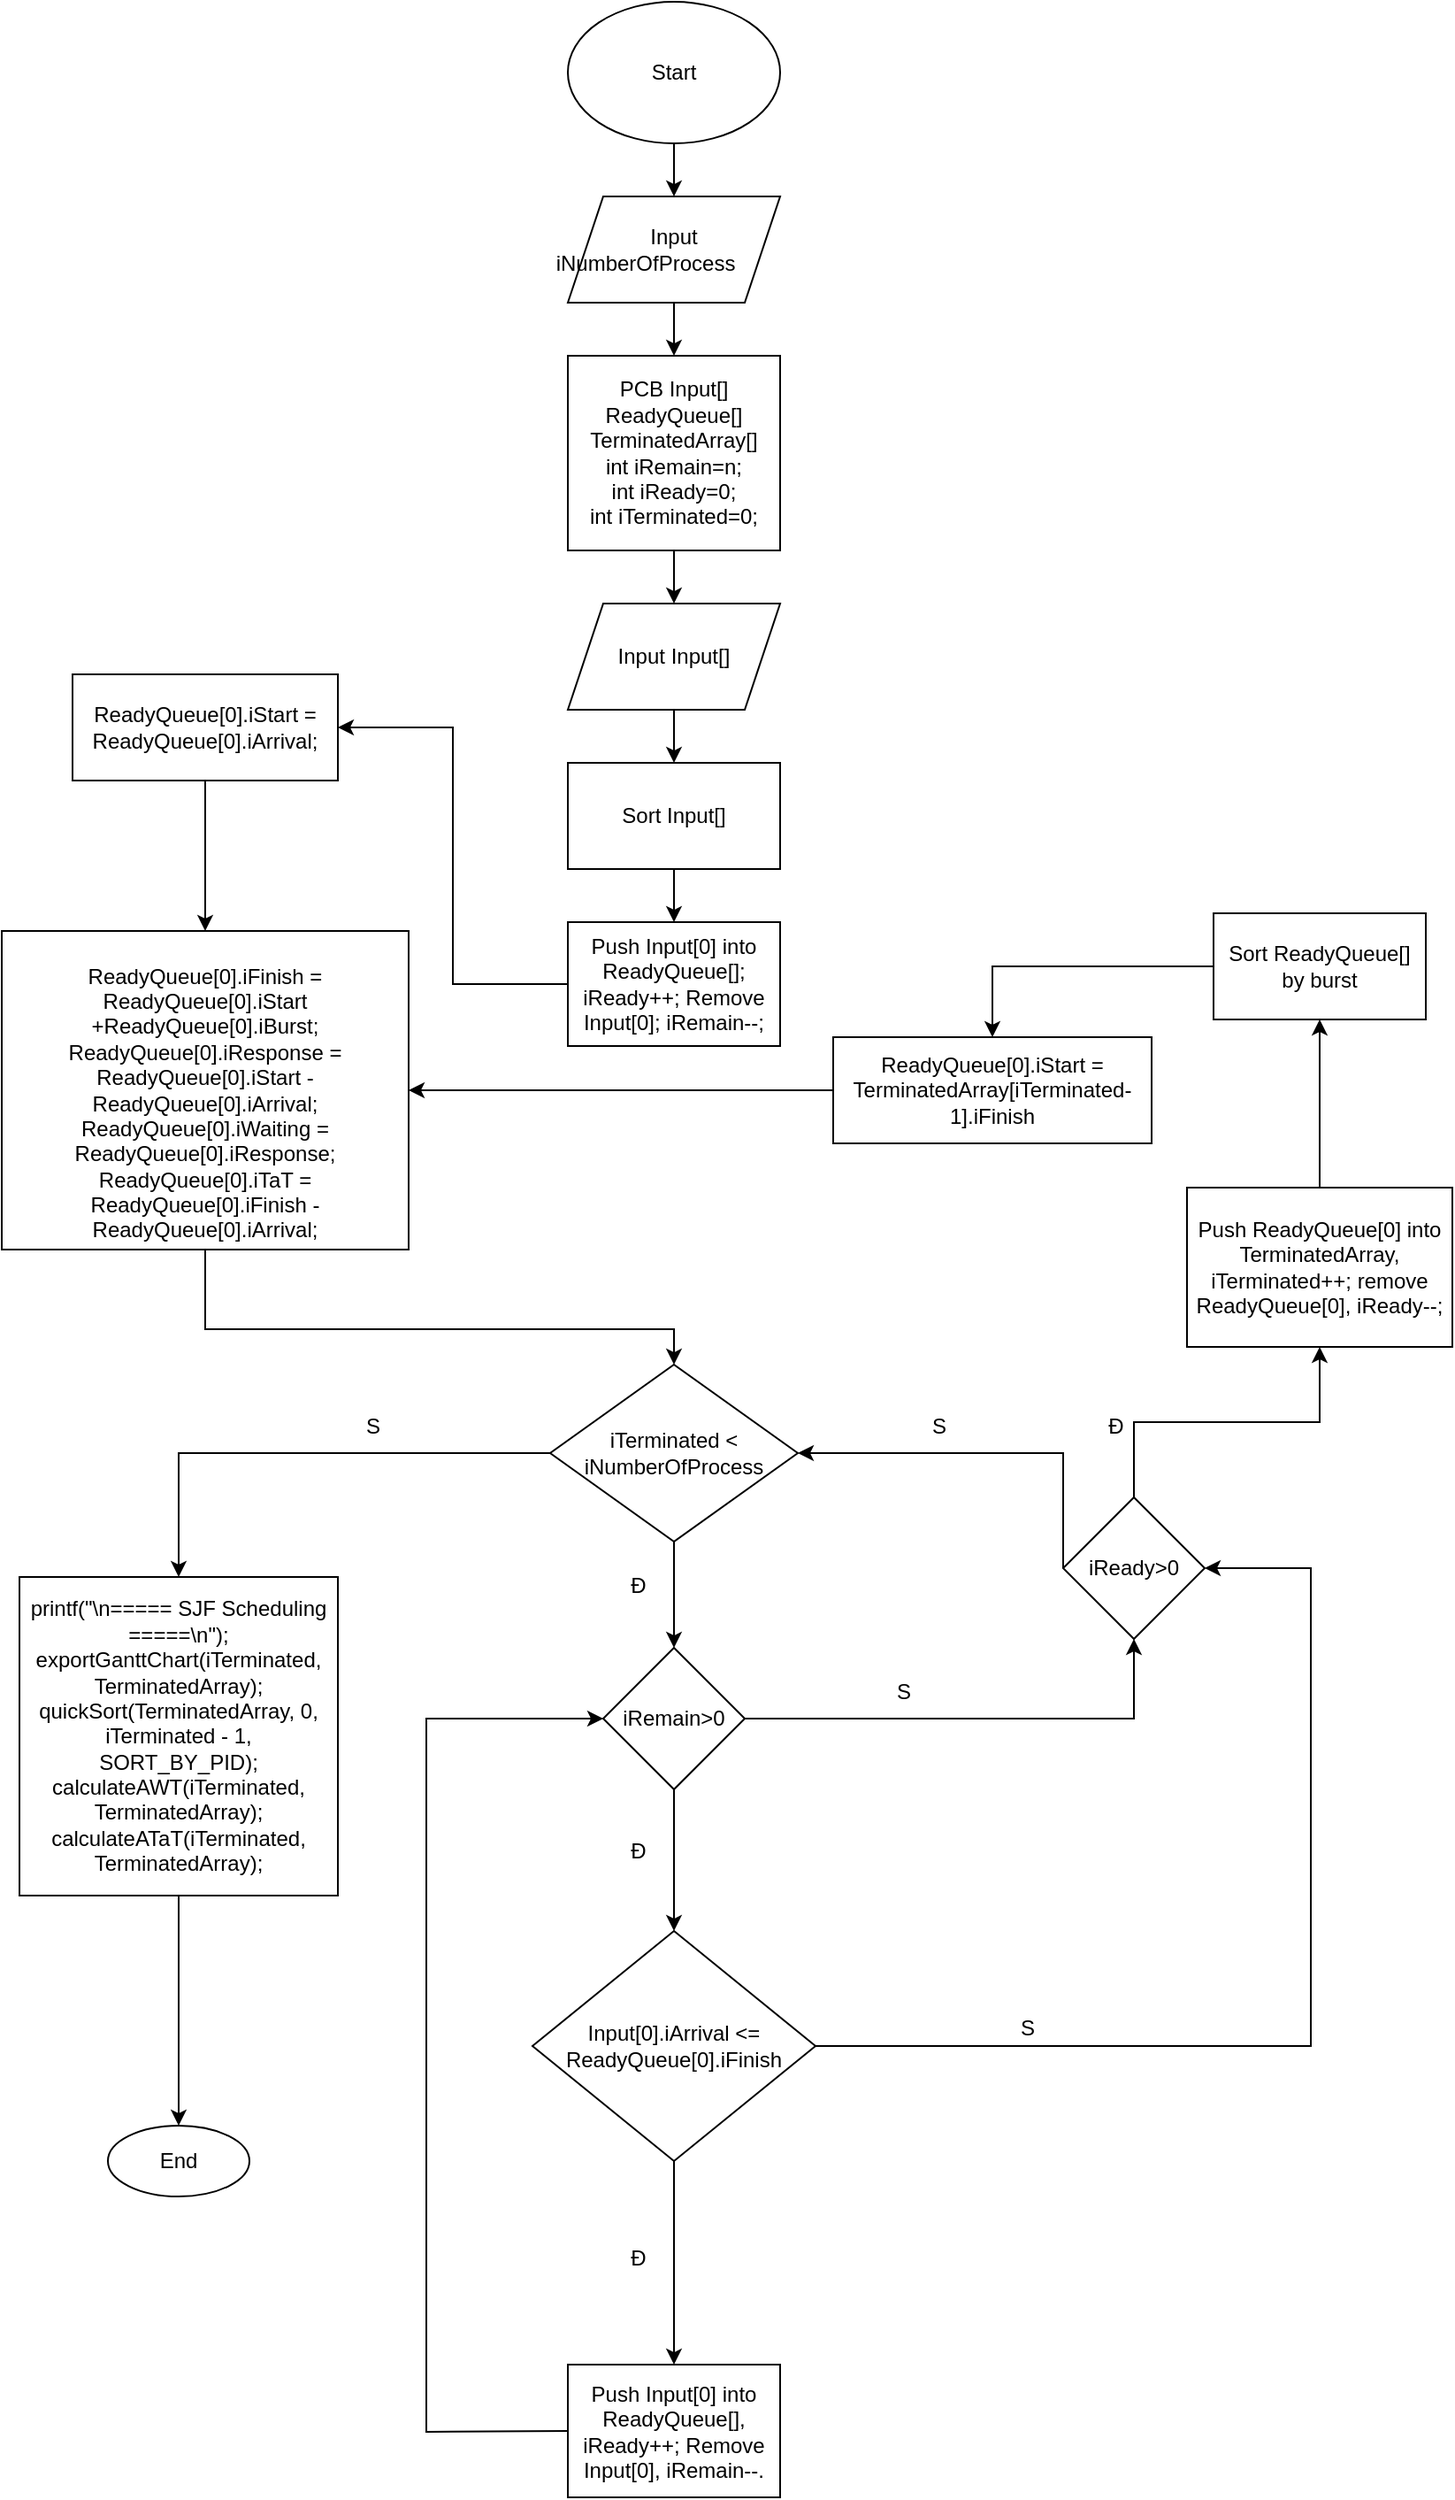 <mxfile version="22.1.2" type="device">
  <diagram name="Page-1" id="jDLiE_NmxeGiL-8MeS3a">
    <mxGraphModel dx="918" dy="604" grid="1" gridSize="10" guides="1" tooltips="1" connect="1" arrows="1" fold="1" page="1" pageScale="1" pageWidth="850" pageHeight="1100" math="0" shadow="0">
      <root>
        <mxCell id="0" />
        <mxCell id="1" parent="0" />
        <mxCell id="z6ok7MQdm74nRPPBf7Uy-3" value="" style="edgeStyle=orthogonalEdgeStyle;rounded=0;orthogonalLoop=1;jettySize=auto;html=1;" parent="1" source="z6ok7MQdm74nRPPBf7Uy-1" target="z6ok7MQdm74nRPPBf7Uy-2" edge="1">
          <mxGeometry relative="1" as="geometry" />
        </mxCell>
        <mxCell id="z6ok7MQdm74nRPPBf7Uy-1" value="Start" style="ellipse;whiteSpace=wrap;html=1;" parent="1" vertex="1">
          <mxGeometry x="340" y="10" width="120" height="80" as="geometry" />
        </mxCell>
        <mxCell id="z6ok7MQdm74nRPPBf7Uy-5" value="" style="edgeStyle=orthogonalEdgeStyle;rounded=0;orthogonalLoop=1;jettySize=auto;html=1;" parent="1" source="z6ok7MQdm74nRPPBf7Uy-2" target="z6ok7MQdm74nRPPBf7Uy-4" edge="1">
          <mxGeometry relative="1" as="geometry" />
        </mxCell>
        <mxCell id="z6ok7MQdm74nRPPBf7Uy-2" value="Input iNumberOfProcess&lt;span style=&quot;white-space: pre;&quot;&gt;&#x9;&lt;/span&gt;&lt;span style=&quot;white-space: pre;&quot;&gt;&#x9;&lt;/span&gt;" style="shape=parallelogram;perimeter=parallelogramPerimeter;whiteSpace=wrap;html=1;fixedSize=1;" parent="1" vertex="1">
          <mxGeometry x="340" y="120" width="120" height="60" as="geometry" />
        </mxCell>
        <mxCell id="z6ok7MQdm74nRPPBf7Uy-7" value="" style="edgeStyle=orthogonalEdgeStyle;rounded=0;orthogonalLoop=1;jettySize=auto;html=1;" parent="1" source="z6ok7MQdm74nRPPBf7Uy-4" target="z6ok7MQdm74nRPPBf7Uy-6" edge="1">
          <mxGeometry relative="1" as="geometry" />
        </mxCell>
        <mxCell id="z6ok7MQdm74nRPPBf7Uy-4" value="PCB Input[]&lt;br&gt;ReadyQueue[]&lt;br&gt;TerminatedArray[]&lt;br&gt;int iRemain=n;&lt;br&gt;int iReady=0;&lt;br&gt;int iTerminated=0;" style="whiteSpace=wrap;html=1;" parent="1" vertex="1">
          <mxGeometry x="340" y="210" width="120" height="110" as="geometry" />
        </mxCell>
        <mxCell id="z6ok7MQdm74nRPPBf7Uy-9" value="" style="edgeStyle=orthogonalEdgeStyle;rounded=0;orthogonalLoop=1;jettySize=auto;html=1;" parent="1" source="z6ok7MQdm74nRPPBf7Uy-6" target="z6ok7MQdm74nRPPBf7Uy-8" edge="1">
          <mxGeometry relative="1" as="geometry" />
        </mxCell>
        <mxCell id="z6ok7MQdm74nRPPBf7Uy-6" value="Input Input[]" style="shape=parallelogram;perimeter=parallelogramPerimeter;whiteSpace=wrap;html=1;fixedSize=1;" parent="1" vertex="1">
          <mxGeometry x="340" y="350" width="120" height="60" as="geometry" />
        </mxCell>
        <mxCell id="z6ok7MQdm74nRPPBf7Uy-11" value="" style="edgeStyle=orthogonalEdgeStyle;rounded=0;orthogonalLoop=1;jettySize=auto;html=1;" parent="1" source="z6ok7MQdm74nRPPBf7Uy-8" target="z6ok7MQdm74nRPPBf7Uy-10" edge="1">
          <mxGeometry relative="1" as="geometry" />
        </mxCell>
        <mxCell id="z6ok7MQdm74nRPPBf7Uy-8" value="Sort Input[]" style="whiteSpace=wrap;html=1;" parent="1" vertex="1">
          <mxGeometry x="340" y="440" width="120" height="60" as="geometry" />
        </mxCell>
        <mxCell id="z6ok7MQdm74nRPPBf7Uy-30" value="" style="edgeStyle=orthogonalEdgeStyle;rounded=0;orthogonalLoop=1;jettySize=auto;html=1;entryX=1;entryY=0.5;entryDx=0;entryDy=0;" parent="1" source="z6ok7MQdm74nRPPBf7Uy-10" target="JK1EgqcF9gkxnlWHgztH-6" edge="1">
          <mxGeometry relative="1" as="geometry" />
        </mxCell>
        <mxCell id="z6ok7MQdm74nRPPBf7Uy-10" value="Push Input[0] into ReadyQueue[]; iReady++; Remove Input[0]; iRemain--;" style="whiteSpace=wrap;html=1;" parent="1" vertex="1">
          <mxGeometry x="340" y="530" width="120" height="70" as="geometry" />
        </mxCell>
        <mxCell id="z6ok7MQdm74nRPPBf7Uy-15" value="" style="edgeStyle=orthogonalEdgeStyle;rounded=0;orthogonalLoop=1;jettySize=auto;html=1;" parent="1" source="z6ok7MQdm74nRPPBf7Uy-12" target="z6ok7MQdm74nRPPBf7Uy-14" edge="1">
          <mxGeometry relative="1" as="geometry" />
        </mxCell>
        <mxCell id="z6ok7MQdm74nRPPBf7Uy-38" value="" style="edgeStyle=orthogonalEdgeStyle;rounded=0;orthogonalLoop=1;jettySize=auto;html=1;" parent="1" source="z6ok7MQdm74nRPPBf7Uy-12" target="z6ok7MQdm74nRPPBf7Uy-37" edge="1">
          <mxGeometry relative="1" as="geometry" />
        </mxCell>
        <mxCell id="z6ok7MQdm74nRPPBf7Uy-12" value="iTerminated &amp;lt; iNumberOfProcess" style="rhombus;whiteSpace=wrap;html=1;" parent="1" vertex="1">
          <mxGeometry x="330" y="780" width="140" height="100" as="geometry" />
        </mxCell>
        <mxCell id="z6ok7MQdm74nRPPBf7Uy-18" value="" style="edgeStyle=orthogonalEdgeStyle;rounded=0;orthogonalLoop=1;jettySize=auto;html=1;" parent="1" source="z6ok7MQdm74nRPPBf7Uy-14" target="z6ok7MQdm74nRPPBf7Uy-17" edge="1">
          <mxGeometry relative="1" as="geometry" />
        </mxCell>
        <mxCell id="z6ok7MQdm74nRPPBf7Uy-25" value="" style="edgeStyle=orthogonalEdgeStyle;rounded=0;orthogonalLoop=1;jettySize=auto;html=1;" parent="1" source="z6ok7MQdm74nRPPBf7Uy-14" target="z6ok7MQdm74nRPPBf7Uy-24" edge="1">
          <mxGeometry relative="1" as="geometry" />
        </mxCell>
        <mxCell id="z6ok7MQdm74nRPPBf7Uy-14" value="iRemain&amp;gt;0" style="rhombus;whiteSpace=wrap;html=1;" parent="1" vertex="1">
          <mxGeometry x="360" y="940" width="80" height="80" as="geometry" />
        </mxCell>
        <mxCell id="z6ok7MQdm74nRPPBf7Uy-16" value="Đ" style="text;html=1;strokeColor=none;fillColor=none;align=center;verticalAlign=middle;whiteSpace=wrap;rounded=0;" parent="1" vertex="1">
          <mxGeometry x="350" y="890" width="60" height="30" as="geometry" />
        </mxCell>
        <mxCell id="z6ok7MQdm74nRPPBf7Uy-21" value="" style="edgeStyle=orthogonalEdgeStyle;rounded=0;orthogonalLoop=1;jettySize=auto;html=1;" parent="1" source="z6ok7MQdm74nRPPBf7Uy-17" target="z6ok7MQdm74nRPPBf7Uy-20" edge="1">
          <mxGeometry relative="1" as="geometry" />
        </mxCell>
        <mxCell id="z6ok7MQdm74nRPPBf7Uy-17" value="Input[0].iArrival &amp;lt;= ReadyQueue[0].iFinish" style="rhombus;whiteSpace=wrap;html=1;" parent="1" vertex="1">
          <mxGeometry x="320" y="1100" width="160" height="130" as="geometry" />
        </mxCell>
        <mxCell id="z6ok7MQdm74nRPPBf7Uy-19" value="Đ" style="text;html=1;strokeColor=none;fillColor=none;align=center;verticalAlign=middle;whiteSpace=wrap;rounded=0;" parent="1" vertex="1">
          <mxGeometry x="350" y="1040" width="60" height="30" as="geometry" />
        </mxCell>
        <mxCell id="z6ok7MQdm74nRPPBf7Uy-20" value="Push Input[0] into ReadyQueue[], iReady++; Remove Input[0], iRemain--." style="whiteSpace=wrap;html=1;" parent="1" vertex="1">
          <mxGeometry x="340" y="1345" width="120" height="75" as="geometry" />
        </mxCell>
        <mxCell id="z6ok7MQdm74nRPPBf7Uy-22" value="Đ" style="text;html=1;strokeColor=none;fillColor=none;align=center;verticalAlign=middle;whiteSpace=wrap;rounded=0;" parent="1" vertex="1">
          <mxGeometry x="350" y="1270" width="60" height="30" as="geometry" />
        </mxCell>
        <mxCell id="z6ok7MQdm74nRPPBf7Uy-28" value="" style="edgeStyle=orthogonalEdgeStyle;rounded=0;orthogonalLoop=1;jettySize=auto;html=1;" parent="1" source="z6ok7MQdm74nRPPBf7Uy-24" target="z6ok7MQdm74nRPPBf7Uy-27" edge="1">
          <mxGeometry relative="1" as="geometry" />
        </mxCell>
        <mxCell id="z6ok7MQdm74nRPPBf7Uy-24" value="iReady&amp;gt;0" style="rhombus;whiteSpace=wrap;html=1;" parent="1" vertex="1">
          <mxGeometry x="620" y="855" width="80" height="80" as="geometry" />
        </mxCell>
        <mxCell id="z6ok7MQdm74nRPPBf7Uy-26" value="S" style="text;html=1;strokeColor=none;fillColor=none;align=center;verticalAlign=middle;whiteSpace=wrap;rounded=0;" parent="1" vertex="1">
          <mxGeometry x="500" y="950" width="60" height="30" as="geometry" />
        </mxCell>
        <mxCell id="V2VzXVplLO1bKWlu_DsH-2" value="" style="edgeStyle=orthogonalEdgeStyle;rounded=0;orthogonalLoop=1;jettySize=auto;html=1;" edge="1" parent="1" source="z6ok7MQdm74nRPPBf7Uy-27" target="V2VzXVplLO1bKWlu_DsH-1">
          <mxGeometry relative="1" as="geometry" />
        </mxCell>
        <mxCell id="z6ok7MQdm74nRPPBf7Uy-27" value="Push ReadyQueue[0] into TerminatedArray, iTerminated++; remove ReadyQueue[0], iReady--;" style="whiteSpace=wrap;html=1;" parent="1" vertex="1">
          <mxGeometry x="690" y="680" width="150" height="90" as="geometry" />
        </mxCell>
        <mxCell id="z6ok7MQdm74nRPPBf7Uy-29" value="&lt;br&gt;ReadyQueue[0].iFinish = ReadyQueue[0].iStart +ReadyQueue[0].iBurst;&lt;br&gt;ReadyQueue[0].iResponse = ReadyQueue[0].iStart -ReadyQueue[0].iArrival;&lt;br&gt;ReadyQueue[0].iWaiting = ReadyQueue[0].iResponse;&lt;br&gt;ReadyQueue[0].iTaT = ReadyQueue[0].iFinish -ReadyQueue[0].iArrival;" style="rounded=0;whiteSpace=wrap;html=1;" parent="1" vertex="1">
          <mxGeometry x="20" y="535" width="230" height="180" as="geometry" />
        </mxCell>
        <mxCell id="z6ok7MQdm74nRPPBf7Uy-31" value="" style="endArrow=classic;html=1;rounded=0;exitX=0.5;exitY=1;exitDx=0;exitDy=0;entryX=0.5;entryY=0;entryDx=0;entryDy=0;" parent="1" source="z6ok7MQdm74nRPPBf7Uy-29" target="z6ok7MQdm74nRPPBf7Uy-12" edge="1">
          <mxGeometry width="50" height="50" relative="1" as="geometry">
            <mxPoint x="420" y="820" as="sourcePoint" />
            <mxPoint x="470" y="770" as="targetPoint" />
            <Array as="points">
              <mxPoint x="135" y="760" />
              <mxPoint x="400" y="760" />
            </Array>
          </mxGeometry>
        </mxCell>
        <mxCell id="z6ok7MQdm74nRPPBf7Uy-32" value="Đ" style="text;html=1;strokeColor=none;fillColor=none;align=center;verticalAlign=middle;whiteSpace=wrap;rounded=0;" parent="1" vertex="1">
          <mxGeometry x="620" y="800" width="60" height="30" as="geometry" />
        </mxCell>
        <mxCell id="z6ok7MQdm74nRPPBf7Uy-34" value="" style="endArrow=classic;html=1;rounded=0;exitX=0;exitY=0.5;exitDx=0;exitDy=0;entryX=1;entryY=0.5;entryDx=0;entryDy=0;" parent="1" source="z6ok7MQdm74nRPPBf7Uy-24" target="z6ok7MQdm74nRPPBf7Uy-12" edge="1">
          <mxGeometry width="50" height="50" relative="1" as="geometry">
            <mxPoint x="420" y="920" as="sourcePoint" />
            <mxPoint x="470" y="870" as="targetPoint" />
            <Array as="points">
              <mxPoint x="620" y="830" />
            </Array>
          </mxGeometry>
        </mxCell>
        <mxCell id="z6ok7MQdm74nRPPBf7Uy-35" value="S" style="text;html=1;strokeColor=none;fillColor=none;align=center;verticalAlign=middle;whiteSpace=wrap;rounded=0;" parent="1" vertex="1">
          <mxGeometry x="520" y="800" width="60" height="30" as="geometry" />
        </mxCell>
        <mxCell id="z6ok7MQdm74nRPPBf7Uy-41" value="" style="edgeStyle=orthogonalEdgeStyle;rounded=0;orthogonalLoop=1;jettySize=auto;html=1;" parent="1" source="z6ok7MQdm74nRPPBf7Uy-37" target="z6ok7MQdm74nRPPBf7Uy-40" edge="1">
          <mxGeometry relative="1" as="geometry" />
        </mxCell>
        <mxCell id="z6ok7MQdm74nRPPBf7Uy-37" value="&lt;div&gt;printf(&quot;\n===== SJF Scheduling =====\n&quot;);&lt;/div&gt;&lt;div&gt;exportGanttChart(iTerminated, TerminatedArray);&lt;/div&gt;&lt;div&gt;quickSort(TerminatedArray, 0, iTerminated - 1,&lt;/div&gt;&lt;div&gt;SORT_BY_PID);&lt;/div&gt;&lt;div&gt;calculateAWT(iTerminated, TerminatedArray);&lt;/div&gt;&lt;div&gt;calculateATaT(iTerminated, TerminatedArray);&lt;/div&gt;" style="whiteSpace=wrap;html=1;" parent="1" vertex="1">
          <mxGeometry x="30" y="900" width="180" height="180" as="geometry" />
        </mxCell>
        <mxCell id="z6ok7MQdm74nRPPBf7Uy-39" value="S" style="text;html=1;strokeColor=none;fillColor=none;align=center;verticalAlign=middle;whiteSpace=wrap;rounded=0;" parent="1" vertex="1">
          <mxGeometry x="200" y="800" width="60" height="30" as="geometry" />
        </mxCell>
        <mxCell id="z6ok7MQdm74nRPPBf7Uy-40" value="End" style="ellipse;whiteSpace=wrap;html=1;" parent="1" vertex="1">
          <mxGeometry x="80" y="1210" width="80" height="40" as="geometry" />
        </mxCell>
        <mxCell id="JK1EgqcF9gkxnlWHgztH-1" value="" style="endArrow=classic;html=1;rounded=0;exitX=1;exitY=0.5;exitDx=0;exitDy=0;entryX=1;entryY=0.5;entryDx=0;entryDy=0;" parent="1" source="z6ok7MQdm74nRPPBf7Uy-17" target="z6ok7MQdm74nRPPBf7Uy-24" edge="1">
          <mxGeometry width="50" height="50" relative="1" as="geometry">
            <mxPoint x="380" y="1190" as="sourcePoint" />
            <mxPoint x="430" y="1140" as="targetPoint" />
            <Array as="points">
              <mxPoint x="760" y="1165" />
              <mxPoint x="760" y="895" />
            </Array>
          </mxGeometry>
        </mxCell>
        <mxCell id="JK1EgqcF9gkxnlWHgztH-2" value="S" style="text;html=1;strokeColor=none;fillColor=none;align=center;verticalAlign=middle;whiteSpace=wrap;rounded=0;" parent="1" vertex="1">
          <mxGeometry x="570" y="1140" width="60" height="30" as="geometry" />
        </mxCell>
        <mxCell id="JK1EgqcF9gkxnlWHgztH-5" value="" style="endArrow=classic;html=1;rounded=0;exitX=0;exitY=0.5;exitDx=0;exitDy=0;entryX=0;entryY=0.5;entryDx=0;entryDy=0;" parent="1" source="z6ok7MQdm74nRPPBf7Uy-20" target="z6ok7MQdm74nRPPBf7Uy-14" edge="1">
          <mxGeometry width="50" height="50" relative="1" as="geometry">
            <mxPoint x="260" y="1230" as="sourcePoint" />
            <mxPoint x="340" y="1120" as="targetPoint" />
            <Array as="points">
              <mxPoint x="260" y="1383" />
              <mxPoint x="260" y="980" />
            </Array>
          </mxGeometry>
        </mxCell>
        <mxCell id="JK1EgqcF9gkxnlWHgztH-7" value="" style="edgeStyle=orthogonalEdgeStyle;rounded=0;orthogonalLoop=1;jettySize=auto;html=1;" parent="1" source="JK1EgqcF9gkxnlWHgztH-6" target="z6ok7MQdm74nRPPBf7Uy-29" edge="1">
          <mxGeometry relative="1" as="geometry" />
        </mxCell>
        <mxCell id="JK1EgqcF9gkxnlWHgztH-6" value="ReadyQueue[0].iStart = ReadyQueue[0].iArrival;" style="rounded=0;whiteSpace=wrap;html=1;" parent="1" vertex="1">
          <mxGeometry x="60" y="390" width="150" height="60" as="geometry" />
        </mxCell>
        <mxCell id="JK1EgqcF9gkxnlWHgztH-9" value="" style="edgeStyle=orthogonalEdgeStyle;rounded=0;orthogonalLoop=1;jettySize=auto;html=1;" parent="1" source="JK1EgqcF9gkxnlWHgztH-8" target="z6ok7MQdm74nRPPBf7Uy-29" edge="1">
          <mxGeometry relative="1" as="geometry" />
        </mxCell>
        <mxCell id="JK1EgqcF9gkxnlWHgztH-8" value="ReadyQueue[0].iStart = TerminatedArray[iTerminated-1].iFinish" style="rounded=0;whiteSpace=wrap;html=1;" parent="1" vertex="1">
          <mxGeometry x="490" y="595" width="180" height="60" as="geometry" />
        </mxCell>
        <mxCell id="V2VzXVplLO1bKWlu_DsH-1" value="Sort ReadyQueue[]&lt;br&gt;by burst" style="whiteSpace=wrap;html=1;" vertex="1" parent="1">
          <mxGeometry x="705" y="525" width="120" height="60" as="geometry" />
        </mxCell>
        <mxCell id="V2VzXVplLO1bKWlu_DsH-3" value="" style="endArrow=classic;html=1;rounded=0;exitX=0;exitY=0.5;exitDx=0;exitDy=0;entryX=0.5;entryY=0;entryDx=0;entryDy=0;" edge="1" parent="1" source="V2VzXVplLO1bKWlu_DsH-1" target="JK1EgqcF9gkxnlWHgztH-8">
          <mxGeometry width="50" height="50" relative="1" as="geometry">
            <mxPoint x="360" y="720" as="sourcePoint" />
            <mxPoint x="410" y="670" as="targetPoint" />
            <Array as="points">
              <mxPoint x="580" y="555" />
            </Array>
          </mxGeometry>
        </mxCell>
      </root>
    </mxGraphModel>
  </diagram>
</mxfile>

